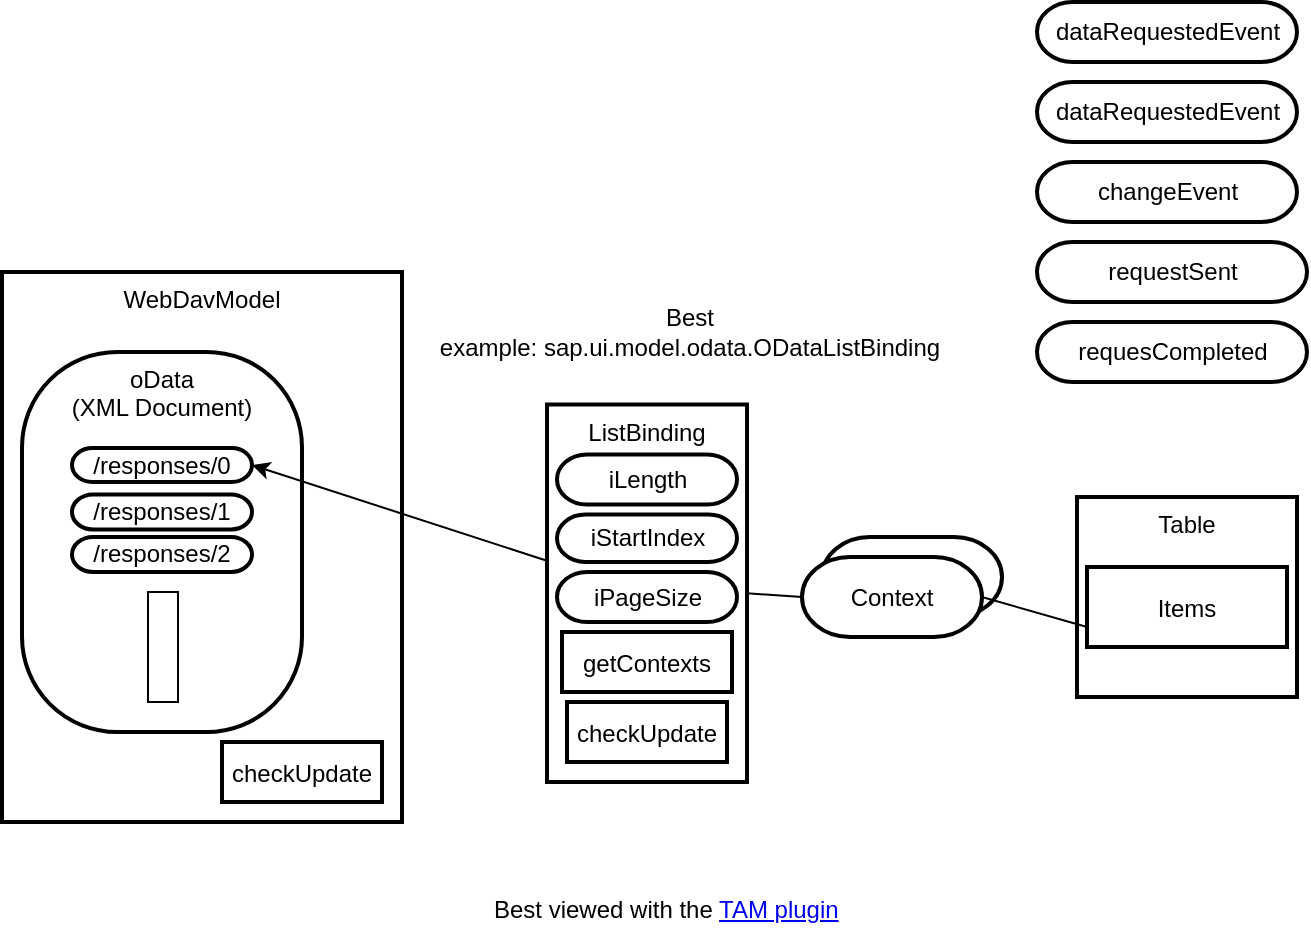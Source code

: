 <mxfile>
    <diagram id="hjyNIb3RL2hflCilL39r" name="ListBinding">
        <mxGraphModel dx="1098" dy="617" grid="1" gridSize="10" guides="1" tooltips="1" connect="1" arrows="1" fold="1" page="1" pageScale="1" pageWidth="850" pageHeight="1100" math="0" shadow="0">
            <root>
                <mxCell id="0"/>
                <mxCell id="1" parent="0"/>
                <mxCell id="2" value="WebDavModel" style="shape=agent;offsetSize=8;strokeWidth=2;verticalAlign=top;" vertex="1" parent="1">
                    <mxGeometry x="170" y="145" width="200" height="275" as="geometry"/>
                </mxCell>
                <mxCell id="0.1" value="Best viewed with the &lt;a href=&quot;https://github.com/ariel-bentu/tam-drawio&quot;&gt;TAM plugin&lt;/a&gt;" style="text;html=1;shape=tamPluginMissing;" vertex="1" connectable="0" parent="1">
                    <mxGeometry x="413.75" y="450" width="200" height="25" as="geometry"/>
                </mxCell>
                <mxCell id="3" value="oData&lt;div&gt;(XML Document)&lt;/div&gt;" style="rounded=1;whiteSpace=wrap;html=1;arcSize=34;strokeWidth=2;verticalAlign=top;" vertex="1" parent="1">
                    <mxGeometry x="180" y="185" width="140" height="190" as="geometry"/>
                </mxCell>
                <mxCell id="4" value="Table" style="shape=agent;offsetSize=8;strokeWidth=2;verticalAlign=top;" vertex="1" parent="1">
                    <mxGeometry x="707.5" y="257.5" width="110" height="100" as="geometry"/>
                </mxCell>
                <mxCell id="5" value="Items" style="shape=agent;offsetSize=8;strokeWidth=2;multiple=true;" vertex="1" parent="1">
                    <mxGeometry x="712.5" y="292.5" width="100" height="40" as="geometry"/>
                </mxCell>
                <mxCell id="13" style="edgeStyle=none;html=1;entryX=1;entryY=0.5;entryDx=0;entryDy=0;" edge="1" parent="1" source="6" target="12">
                    <mxGeometry relative="1" as="geometry"/>
                </mxCell>
                <mxCell id="6" value="ListBinding" style="shape=agent;offsetSize=8;strokeWidth=2;verticalAlign=top;" vertex="1" parent="1">
                    <mxGeometry x="442.5" y="211.25" width="100" height="188.75" as="geometry"/>
                </mxCell>
                <mxCell id="7" value="" style="rounded=1;whiteSpace=wrap;html=1;arcSize=60;strokeWidth=2;" vertex="1" parent="1">
                    <mxGeometry x="580" y="277.5" width="90" height="40" as="geometry"/>
                </mxCell>
                <mxCell id="8" value="Context" style="rounded=1;whiteSpace=wrap;html=1;arcSize=60;strokeWidth=2;" vertex="1" parent="1">
                    <mxGeometry x="570" y="287.5" width="90" height="40" as="geometry"/>
                </mxCell>
                <mxCell id="9" value="" style="shape=updateedge;endArrow=none;exitX=1;exitY=0.5;exitDx=0;exitDy=0;entryX=0;entryY=0.5;entryDx=0;entryDy=0;" edge="1" parent="1" source="6" target="8">
                    <mxGeometry width="80" height="30" relative="1" as="geometry">
                        <mxPoint x="570" y="335" as="sourcePoint"/>
                        <mxPoint x="650" y="335" as="targetPoint"/>
                    </mxGeometry>
                </mxCell>
                <mxCell id="10" value="" style="shape=updateedge;endArrow=none;exitX=1;exitY=0.5;exitDx=0;exitDy=0;entryX=0;entryY=0.75;entryDx=0;entryDy=0;" edge="1" parent="1" source="8" target="5">
                    <mxGeometry width="80" height="30" relative="1" as="geometry">
                        <mxPoint x="680" y="315" as="sourcePoint"/>
                        <mxPoint x="760" y="315" as="targetPoint"/>
                    </mxGeometry>
                </mxCell>
                <mxCell id="11" value="iLength" style="rounded=1;whiteSpace=wrap;html=1;arcSize=60;strokeWidth=2;" vertex="1" parent="1">
                    <mxGeometry x="447.5" y="236.25" width="90" height="25" as="geometry"/>
                </mxCell>
                <mxCell id="12" value="/responses/0" style="rounded=1;whiteSpace=wrap;html=1;arcSize=60;strokeWidth=2;" vertex="1" parent="1">
                    <mxGeometry x="205" y="233" width="90" height="17" as="geometry"/>
                </mxCell>
                <mxCell id="14" value="/responses/1" style="rounded=1;whiteSpace=wrap;html=1;arcSize=60;strokeWidth=2;" vertex="1" parent="1">
                    <mxGeometry x="205" y="256.25" width="90" height="17.5" as="geometry"/>
                </mxCell>
                <mxCell id="15" value="/responses/2" style="rounded=1;whiteSpace=wrap;html=1;arcSize=60;strokeWidth=2;" vertex="1" parent="1">
                    <mxGeometry x="205" y="277.5" width="90" height="17.5" as="geometry"/>
                </mxCell>
                <mxCell id="16" value="" style="shape=dot3;vertical=true;connectable=0;aspect=fixed;" vertex="1" parent="1">
                    <mxGeometry x="243" y="305" width="15" height="55" as="geometry"/>
                </mxCell>
                <mxCell id="17" value="iStartIndex" style="rounded=1;whiteSpace=wrap;html=1;arcSize=60;strokeWidth=2;" vertex="1" parent="1">
                    <mxGeometry x="447.5" y="266.25" width="90" height="23.75" as="geometry"/>
                </mxCell>
                <mxCell id="18" value="Best example:&amp;nbsp;sap.ui.model.odata.ODataListBinding" style="text;html=1;align=center;verticalAlign=middle;whiteSpace=wrap;rounded=0;" vertex="1" parent="1">
                    <mxGeometry x="383.75" y="160" width="260" height="30" as="geometry"/>
                </mxCell>
                <mxCell id="19" value="getContexts" style="shape=agent;offsetSize=8;strokeWidth=2;" vertex="1" parent="1">
                    <mxGeometry x="450" y="325" width="85" height="30" as="geometry"/>
                </mxCell>
                <mxCell id="20" value="iPageSize" style="rounded=1;whiteSpace=wrap;html=1;arcSize=60;strokeWidth=2;" vertex="1" parent="1">
                    <mxGeometry x="447.5" y="295" width="90" height="25" as="geometry"/>
                </mxCell>
                <mxCell id="21" value="dataRequestedEvent" style="rounded=1;whiteSpace=wrap;html=1;arcSize=60;strokeWidth=2;" vertex="1" parent="1">
                    <mxGeometry x="687.5" y="10" width="130" height="30" as="geometry"/>
                </mxCell>
                <mxCell id="22" value="dataRequestedEvent" style="rounded=1;whiteSpace=wrap;html=1;arcSize=60;strokeWidth=2;" vertex="1" parent="1">
                    <mxGeometry x="687.5" y="50" width="130" height="30" as="geometry"/>
                </mxCell>
                <mxCell id="23" value="changeEvent" style="rounded=1;whiteSpace=wrap;html=1;arcSize=60;strokeWidth=2;" vertex="1" parent="1">
                    <mxGeometry x="687.5" y="90" width="130" height="30" as="geometry"/>
                </mxCell>
                <mxCell id="24" value="requestSent" style="rounded=1;whiteSpace=wrap;html=1;arcSize=60;strokeWidth=2;" vertex="1" parent="1">
                    <mxGeometry x="687.5" y="130" width="135" height="30" as="geometry"/>
                </mxCell>
                <mxCell id="25" value="requesCompleted" style="rounded=1;whiteSpace=wrap;html=1;arcSize=60;strokeWidth=2;" vertex="1" parent="1">
                    <mxGeometry x="687.5" y="170" width="135" height="30" as="geometry"/>
                </mxCell>
                <mxCell id="26" value="checkUpdate" style="shape=agent;offsetSize=8;strokeWidth=2;" vertex="1" parent="1">
                    <mxGeometry x="280" y="380" width="80" height="30" as="geometry"/>
                </mxCell>
                <mxCell id="27" value="checkUpdate" style="shape=agent;offsetSize=8;strokeWidth=2;" vertex="1" parent="1">
                    <mxGeometry x="452.5" y="360" width="80" height="30" as="geometry"/>
                </mxCell>
            </root>
        </mxGraphModel>
    </diagram>
</mxfile>